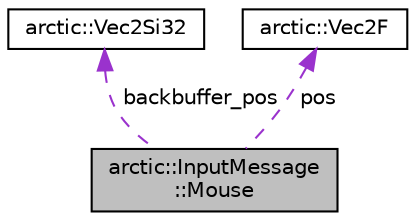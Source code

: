 digraph "arctic::InputMessage::Mouse"
{
 // LATEX_PDF_SIZE
  edge [fontname="Helvetica",fontsize="10",labelfontname="Helvetica",labelfontsize="10"];
  node [fontname="Helvetica",fontsize="10",shape=record];
  Node1 [label="arctic::InputMessage\l::Mouse",height=0.2,width=0.4,color="black", fillcolor="grey75", style="filled", fontcolor="black",tooltip=" "];
  Node2 -> Node1 [dir="back",color="darkorchid3",fontsize="10",style="dashed",label=" backbuffer_pos" ,fontname="Helvetica"];
  Node2 [label="arctic::Vec2Si32",height=0.2,width=0.4,color="black", fillcolor="white", style="filled",URL="$structarctic_1_1_vec2_si32.html",tooltip=" "];
  Node3 -> Node1 [dir="back",color="darkorchid3",fontsize="10",style="dashed",label=" pos" ,fontname="Helvetica"];
  Node3 [label="arctic::Vec2F",height=0.2,width=0.4,color="black", fillcolor="white", style="filled",URL="$structarctic_1_1_vec2_f.html",tooltip=" "];
}
